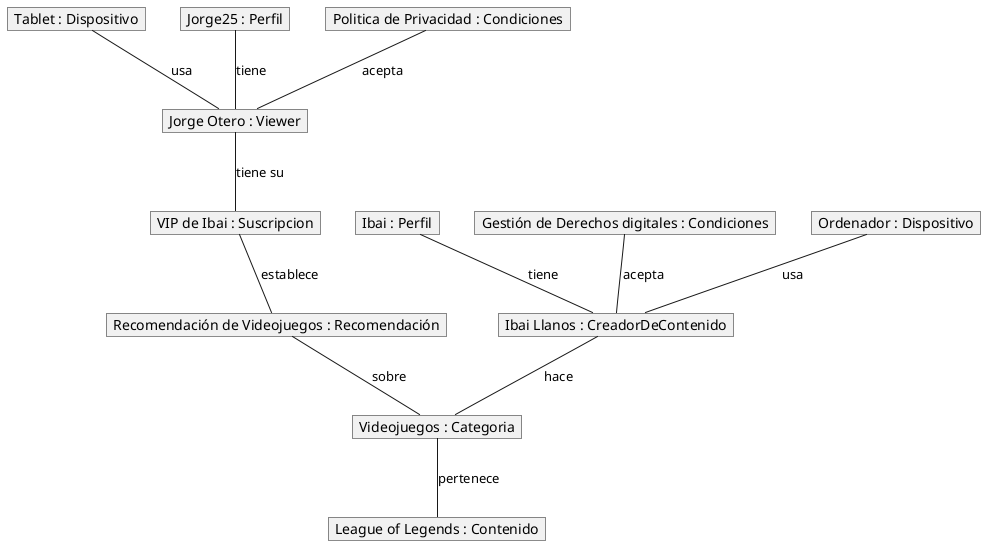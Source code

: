 @startuml
hide circle
hide empty members

object "Ordenador : Dispositivo" as Dispositivo1
object "Ibai : Perfil" as Perfil1
object "Gestión de Derechos digitales : Condiciones" as Condiciones1
object "Ibai Llanos : CreadorDeContenido" as CreadorDeContenido
object "Tablet : Dispositivo" as Dispositivo2
object "Jorge25 : Perfil" as Perfil2
object "Politica de Privacidad : Condiciones" as Condiciones2
object "Jorge Otero : Viewer" as  Viewer
object "VIP de Ibai : Suscripcion" as Suscripcion
object "Recomendación de Videojuegos : Recomendación" as Recomendación
object "Videojuegos : Categoria" as Categoria
object "League of Legends : Contenido" as Contenido

Dispositivo1 -- CreadorDeContenido : usa
Perfil1 -- CreadorDeContenido : tiene
Condiciones1 -- CreadorDeContenido : acepta
CreadorDeContenido -- Categoria : hace
Categoria -- Contenido : pertenece
Dispositivo2 -- Viewer : usa
Perfil2 -- Viewer : tiene 
Condiciones2 -- Viewer : acepta
Viewer -- Suscripcion : tiene su 
Suscripcion -- Recomendación : establece 
Recomendación -- Categoria : sobre

@enduml
